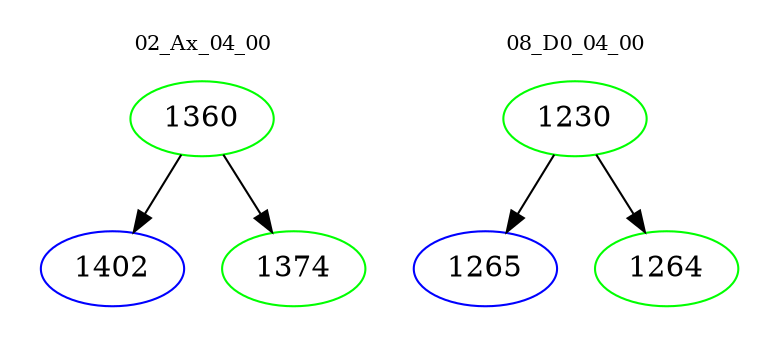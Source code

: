 digraph{
subgraph cluster_0 {
color = white
label = "02_Ax_04_00";
fontsize=10;
T0_1360 [label="1360", color="green"]
T0_1360 -> T0_1402 [color="black"]
T0_1402 [label="1402", color="blue"]
T0_1360 -> T0_1374 [color="black"]
T0_1374 [label="1374", color="green"]
}
subgraph cluster_1 {
color = white
label = "08_D0_04_00";
fontsize=10;
T1_1230 [label="1230", color="green"]
T1_1230 -> T1_1265 [color="black"]
T1_1265 [label="1265", color="blue"]
T1_1230 -> T1_1264 [color="black"]
T1_1264 [label="1264", color="green"]
}
}

